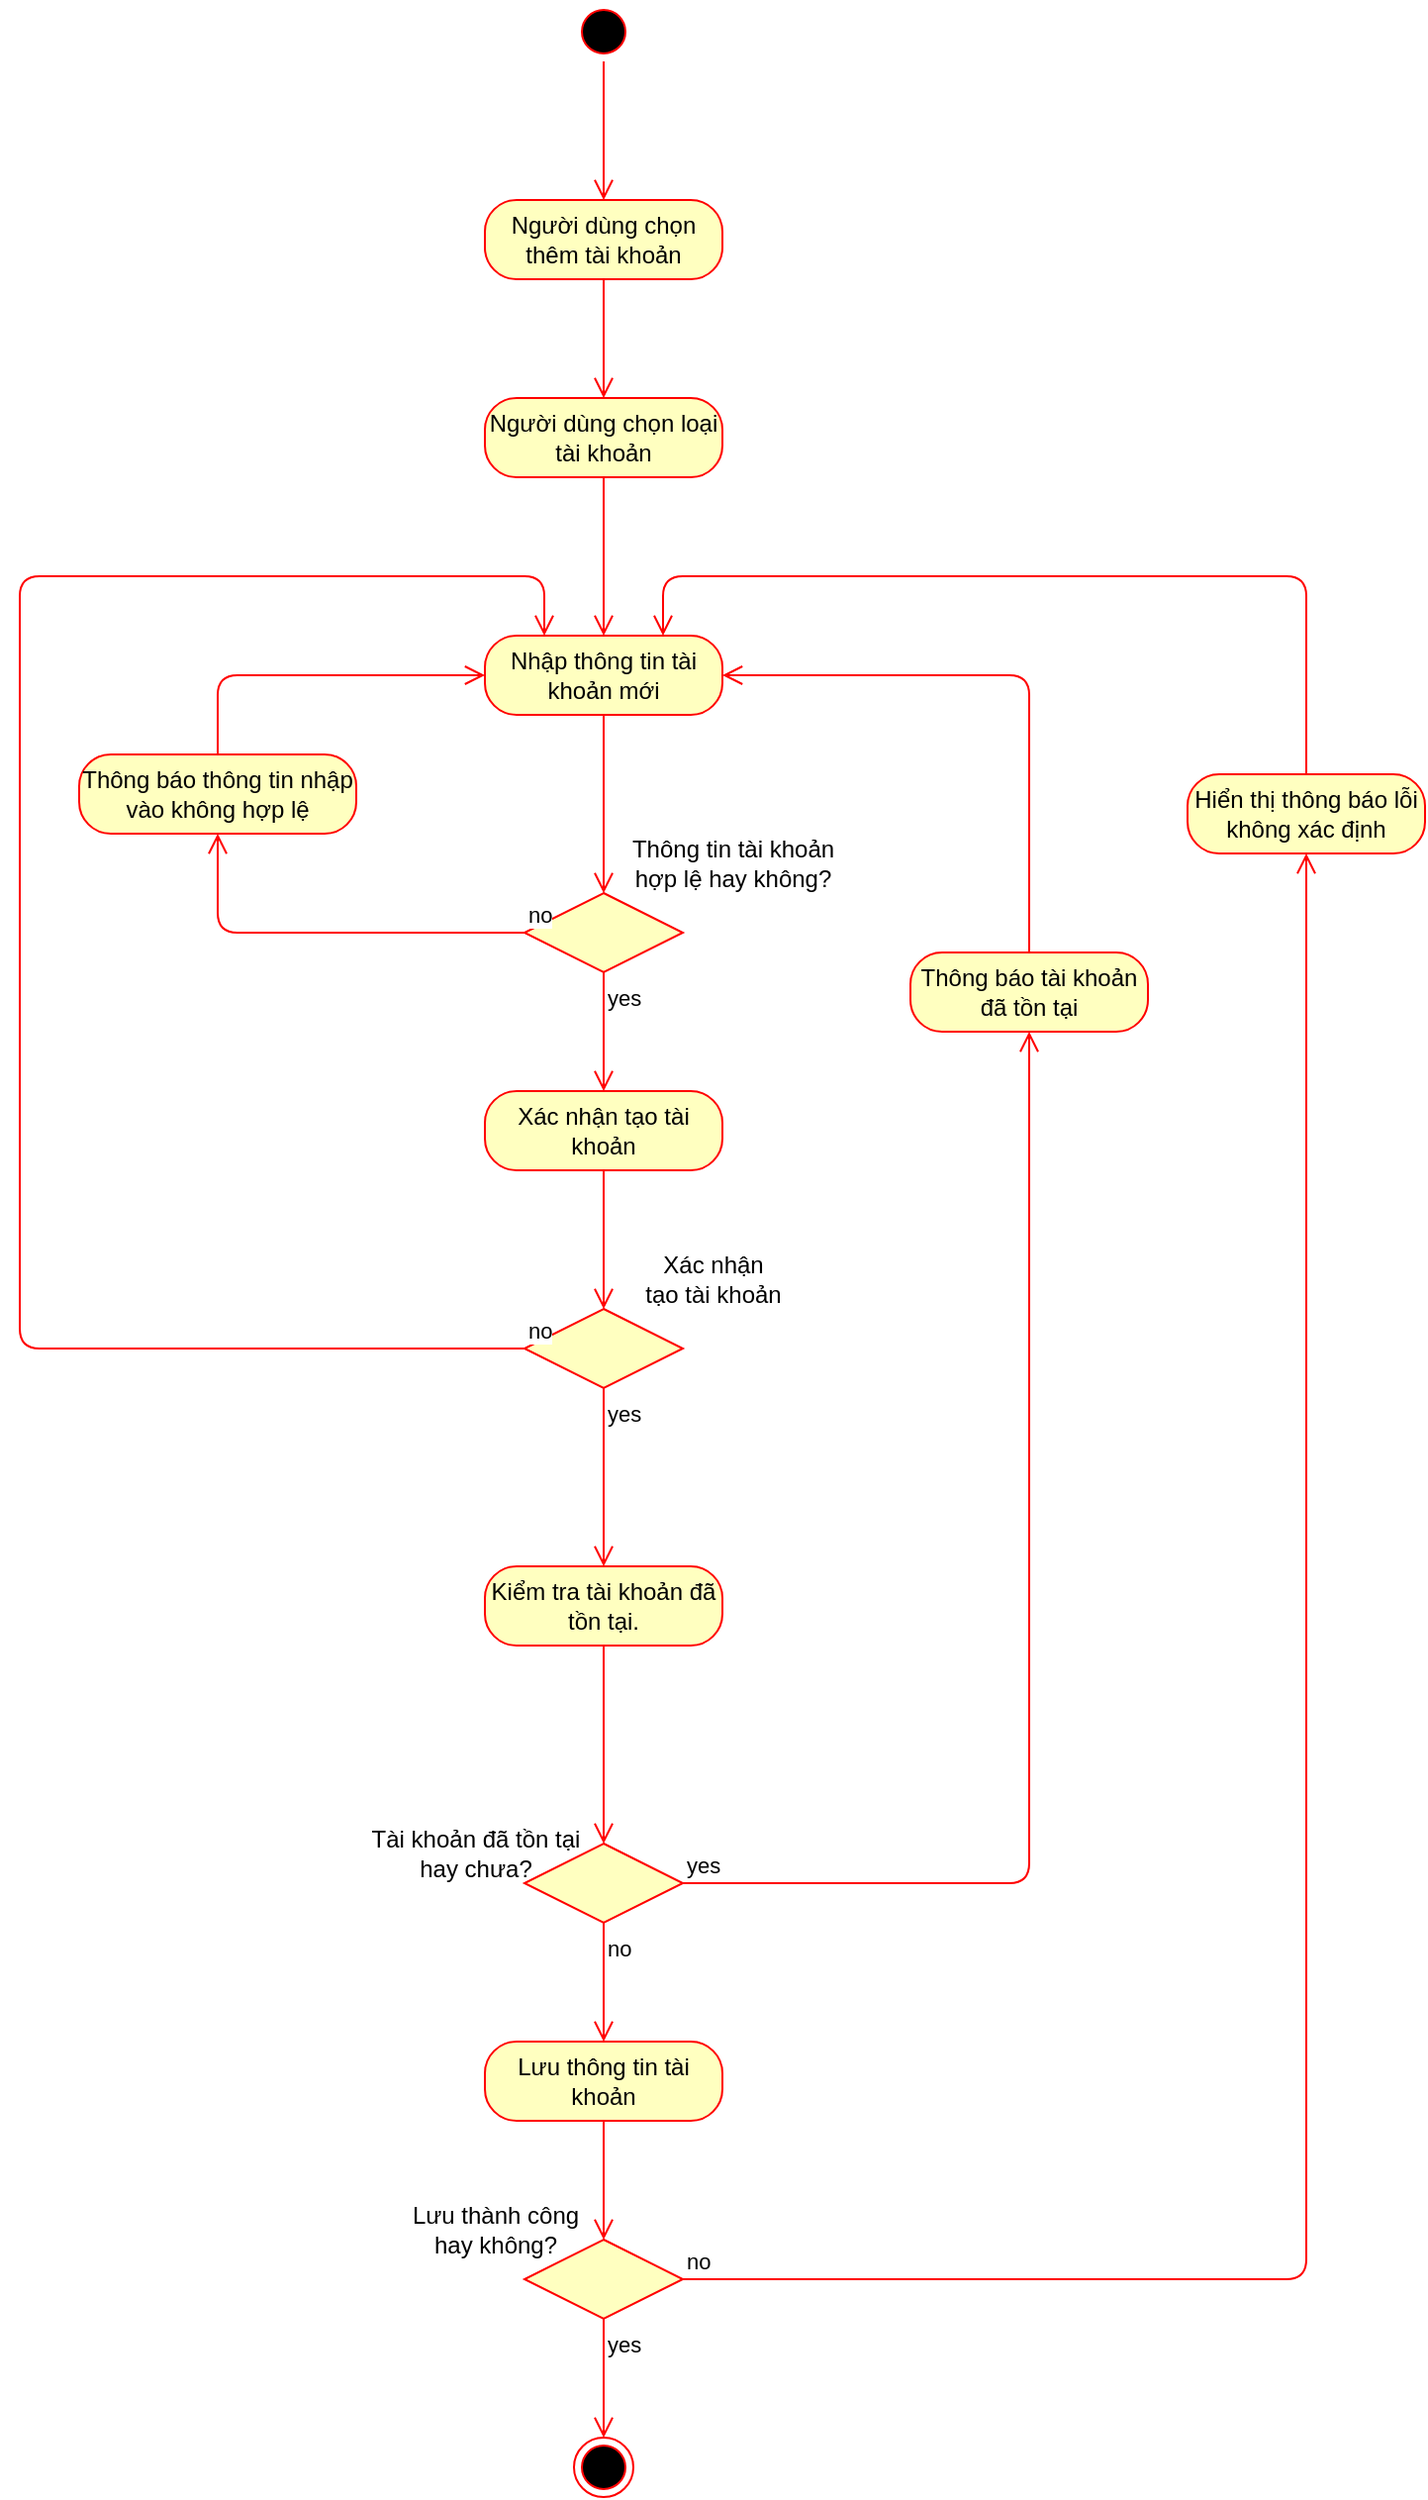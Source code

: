 <mxfile version="13.9.8" type="github">
  <diagram id="-hHKwc8TE8wEk4itMou8" name="Page-1">
    <mxGraphModel dx="942" dy="525" grid="1" gridSize="10" guides="1" tooltips="1" connect="1" arrows="1" fold="1" page="1" pageScale="1" pageWidth="850" pageHeight="1100" math="0" shadow="0">
      <root>
        <mxCell id="0" />
        <mxCell id="1" parent="0" />
        <mxCell id="u_T7zBw5QUFRuD9IZm7b-1" value="" style="ellipse;html=1;shape=startState;fillColor=#000000;strokeColor=#ff0000;" vertex="1" parent="1">
          <mxGeometry x="390" y="10" width="30" height="30" as="geometry" />
        </mxCell>
        <mxCell id="u_T7zBw5QUFRuD9IZm7b-2" value="" style="edgeStyle=orthogonalEdgeStyle;html=1;verticalAlign=bottom;endArrow=open;endSize=8;strokeColor=#ff0000;" edge="1" source="u_T7zBw5QUFRuD9IZm7b-1" parent="1" target="u_T7zBw5QUFRuD9IZm7b-3">
          <mxGeometry relative="1" as="geometry">
            <mxPoint x="405" y="230" as="targetPoint" />
          </mxGeometry>
        </mxCell>
        <mxCell id="u_T7zBw5QUFRuD9IZm7b-3" value="Người dùng chọn thêm tài khoản" style="rounded=1;whiteSpace=wrap;html=1;arcSize=40;fontColor=#000000;fillColor=#ffffc0;strokeColor=#ff0000;" vertex="1" parent="1">
          <mxGeometry x="345" y="110" width="120" height="40" as="geometry" />
        </mxCell>
        <mxCell id="u_T7zBw5QUFRuD9IZm7b-4" value="" style="edgeStyle=orthogonalEdgeStyle;html=1;verticalAlign=bottom;endArrow=open;endSize=8;strokeColor=#ff0000;" edge="1" source="u_T7zBw5QUFRuD9IZm7b-3" parent="1" target="u_T7zBw5QUFRuD9IZm7b-16">
          <mxGeometry relative="1" as="geometry">
            <mxPoint x="404.72" y="325" as="targetPoint" />
          </mxGeometry>
        </mxCell>
        <mxCell id="u_T7zBw5QUFRuD9IZm7b-7" value="Nhập thông tin tài khoản mới" style="rounded=1;whiteSpace=wrap;html=1;arcSize=40;fontColor=#000000;fillColor=#ffffc0;strokeColor=#ff0000;" vertex="1" parent="1">
          <mxGeometry x="345" y="330" width="120" height="40" as="geometry" />
        </mxCell>
        <mxCell id="u_T7zBw5QUFRuD9IZm7b-8" value="" style="edgeStyle=orthogonalEdgeStyle;html=1;verticalAlign=bottom;endArrow=open;endSize=8;strokeColor=#ff0000;entryX=0.5;entryY=0;entryDx=0;entryDy=0;" edge="1" source="u_T7zBw5QUFRuD9IZm7b-7" parent="1" target="u_T7zBw5QUFRuD9IZm7b-9">
          <mxGeometry relative="1" as="geometry">
            <mxPoint x="405" y="440" as="targetPoint" />
          </mxGeometry>
        </mxCell>
        <mxCell id="u_T7zBw5QUFRuD9IZm7b-9" value="" style="rhombus;whiteSpace=wrap;html=1;fillColor=#ffffc0;strokeColor=#ff0000;" vertex="1" parent="1">
          <mxGeometry x="365" y="460" width="80" height="40" as="geometry" />
        </mxCell>
        <mxCell id="u_T7zBw5QUFRuD9IZm7b-10" value="no" style="edgeStyle=orthogonalEdgeStyle;html=1;align=left;verticalAlign=bottom;endArrow=open;endSize=8;strokeColor=#ff0000;entryX=0.5;entryY=1;entryDx=0;entryDy=0;" edge="1" source="u_T7zBw5QUFRuD9IZm7b-9" parent="1" target="u_T7zBw5QUFRuD9IZm7b-13">
          <mxGeometry x="-1" relative="1" as="geometry">
            <mxPoint x="200" y="460" as="targetPoint" />
            <mxPoint x="340" y="480" as="sourcePoint" />
          </mxGeometry>
        </mxCell>
        <mxCell id="u_T7zBw5QUFRuD9IZm7b-11" value="yes" style="edgeStyle=orthogonalEdgeStyle;html=1;align=left;verticalAlign=top;endArrow=open;endSize=8;strokeColor=#ff0000;" edge="1" source="u_T7zBw5QUFRuD9IZm7b-9" parent="1" target="u_T7zBw5QUFRuD9IZm7b-35">
          <mxGeometry x="-1" relative="1" as="geometry">
            <mxPoint x="405" y="580" as="targetPoint" />
          </mxGeometry>
        </mxCell>
        <mxCell id="u_T7zBw5QUFRuD9IZm7b-12" value="&lt;span&gt;Thông tin tài khoản &lt;br&gt;hợp lệ hay không?&lt;/span&gt;" style="text;html=1;align=center;verticalAlign=middle;resizable=0;points=[];autosize=1;" vertex="1" parent="1">
          <mxGeometry x="410" y="430" width="120" height="30" as="geometry" />
        </mxCell>
        <mxCell id="u_T7zBw5QUFRuD9IZm7b-13" value="Thông báo thông tin nhập vào không hợp lệ" style="rounded=1;whiteSpace=wrap;html=1;arcSize=40;fontColor=#000000;fillColor=#ffffc0;strokeColor=#ff0000;" vertex="1" parent="1">
          <mxGeometry x="140" y="390" width="140" height="40" as="geometry" />
        </mxCell>
        <mxCell id="u_T7zBw5QUFRuD9IZm7b-14" value="" style="edgeStyle=orthogonalEdgeStyle;html=1;verticalAlign=bottom;endArrow=open;endSize=8;strokeColor=#ff0000;entryX=0;entryY=0.5;entryDx=0;entryDy=0;exitX=0.5;exitY=0;exitDx=0;exitDy=0;" edge="1" source="u_T7zBw5QUFRuD9IZm7b-13" parent="1" target="u_T7zBw5QUFRuD9IZm7b-7">
          <mxGeometry relative="1" as="geometry">
            <mxPoint x="180" y="430" as="targetPoint" />
            <Array as="points">
              <mxPoint x="210" y="350" />
            </Array>
          </mxGeometry>
        </mxCell>
        <mxCell id="u_T7zBw5QUFRuD9IZm7b-16" value="Người dùng chọn loại tài khoản" style="rounded=1;whiteSpace=wrap;html=1;arcSize=40;fontColor=#000000;fillColor=#ffffc0;strokeColor=#ff0000;" vertex="1" parent="1">
          <mxGeometry x="345" y="210" width="120" height="40" as="geometry" />
        </mxCell>
        <mxCell id="u_T7zBw5QUFRuD9IZm7b-17" value="" style="edgeStyle=orthogonalEdgeStyle;html=1;verticalAlign=bottom;endArrow=open;endSize=8;strokeColor=#ff0000;entryX=0.5;entryY=0;entryDx=0;entryDy=0;" edge="1" source="u_T7zBw5QUFRuD9IZm7b-16" parent="1" target="u_T7zBw5QUFRuD9IZm7b-7">
          <mxGeometry relative="1" as="geometry">
            <mxPoint x="240" y="300" as="targetPoint" />
          </mxGeometry>
        </mxCell>
        <mxCell id="u_T7zBw5QUFRuD9IZm7b-18" value="Kiểm tra tài khoản đã tồn tại." style="rounded=1;whiteSpace=wrap;html=1;arcSize=40;fontColor=#000000;fillColor=#ffffc0;strokeColor=#ff0000;" vertex="1" parent="1">
          <mxGeometry x="345" y="800" width="120" height="40" as="geometry" />
        </mxCell>
        <mxCell id="u_T7zBw5QUFRuD9IZm7b-19" value="" style="edgeStyle=orthogonalEdgeStyle;html=1;verticalAlign=bottom;endArrow=open;endSize=8;strokeColor=#ff0000;" edge="1" source="u_T7zBw5QUFRuD9IZm7b-18" parent="1" target="u_T7zBw5QUFRuD9IZm7b-20">
          <mxGeometry relative="1" as="geometry">
            <mxPoint x="405" y="930" as="targetPoint" />
          </mxGeometry>
        </mxCell>
        <mxCell id="u_T7zBw5QUFRuD9IZm7b-20" value="" style="rhombus;whiteSpace=wrap;html=1;fillColor=#ffffc0;strokeColor=#ff0000;" vertex="1" parent="1">
          <mxGeometry x="365" y="940" width="80" height="40" as="geometry" />
        </mxCell>
        <mxCell id="u_T7zBw5QUFRuD9IZm7b-21" value="yes" style="edgeStyle=orthogonalEdgeStyle;html=1;align=left;verticalAlign=bottom;endArrow=open;endSize=8;strokeColor=#ff0000;" edge="1" source="u_T7zBw5QUFRuD9IZm7b-20" parent="1" target="u_T7zBw5QUFRuD9IZm7b-24">
          <mxGeometry x="-1" relative="1" as="geometry">
            <mxPoint x="640" y="480" as="targetPoint" />
          </mxGeometry>
        </mxCell>
        <mxCell id="u_T7zBw5QUFRuD9IZm7b-22" value="no" style="edgeStyle=orthogonalEdgeStyle;html=1;align=left;verticalAlign=top;endArrow=open;endSize=8;strokeColor=#ff0000;" edge="1" source="u_T7zBw5QUFRuD9IZm7b-20" parent="1" target="u_T7zBw5QUFRuD9IZm7b-26">
          <mxGeometry x="-1" relative="1" as="geometry">
            <mxPoint x="405" y="1070" as="targetPoint" />
          </mxGeometry>
        </mxCell>
        <mxCell id="u_T7zBw5QUFRuD9IZm7b-23" value="Tài khoản đã tồn tại&lt;br&gt;hay chưa?" style="text;html=1;align=center;verticalAlign=middle;resizable=0;points=[];autosize=1;" vertex="1" parent="1">
          <mxGeometry x="280" y="930" width="120" height="30" as="geometry" />
        </mxCell>
        <mxCell id="u_T7zBw5QUFRuD9IZm7b-24" value="Thông báo tài khoản đã tồn tại" style="rounded=1;whiteSpace=wrap;html=1;arcSize=40;fontColor=#000000;fillColor=#ffffc0;strokeColor=#ff0000;" vertex="1" parent="1">
          <mxGeometry x="560" y="490" width="120" height="40" as="geometry" />
        </mxCell>
        <mxCell id="u_T7zBw5QUFRuD9IZm7b-25" value="" style="edgeStyle=orthogonalEdgeStyle;html=1;verticalAlign=bottom;endArrow=open;endSize=8;strokeColor=#ff0000;entryX=1;entryY=0.5;entryDx=0;entryDy=0;" edge="1" source="u_T7zBw5QUFRuD9IZm7b-24" parent="1" target="u_T7zBw5QUFRuD9IZm7b-7">
          <mxGeometry relative="1" as="geometry">
            <mxPoint x="660" y="470" as="targetPoint" />
            <Array as="points">
              <mxPoint x="620" y="350" />
            </Array>
          </mxGeometry>
        </mxCell>
        <mxCell id="u_T7zBw5QUFRuD9IZm7b-26" value="Lưu thông tin tài khoản" style="rounded=1;whiteSpace=wrap;html=1;arcSize=40;fontColor=#000000;fillColor=#ffffc0;strokeColor=#ff0000;" vertex="1" parent="1">
          <mxGeometry x="345" y="1040" width="120" height="40" as="geometry" />
        </mxCell>
        <mxCell id="u_T7zBw5QUFRuD9IZm7b-27" value="" style="edgeStyle=orthogonalEdgeStyle;html=1;verticalAlign=bottom;endArrow=open;endSize=8;strokeColor=#ff0000;entryX=0.5;entryY=0;entryDx=0;entryDy=0;" edge="1" source="u_T7zBw5QUFRuD9IZm7b-26" parent="1" target="u_T7zBw5QUFRuD9IZm7b-28">
          <mxGeometry relative="1" as="geometry">
            <mxPoint x="405" y="1120" as="targetPoint" />
          </mxGeometry>
        </mxCell>
        <mxCell id="u_T7zBw5QUFRuD9IZm7b-28" value="" style="rhombus;whiteSpace=wrap;html=1;fillColor=#ffffc0;strokeColor=#ff0000;" vertex="1" parent="1">
          <mxGeometry x="365" y="1140" width="80" height="40" as="geometry" />
        </mxCell>
        <mxCell id="u_T7zBw5QUFRuD9IZm7b-29" value="no" style="edgeStyle=orthogonalEdgeStyle;html=1;align=left;verticalAlign=bottom;endArrow=open;endSize=8;strokeColor=#ff0000;entryX=0.5;entryY=1;entryDx=0;entryDy=0;" edge="1" source="u_T7zBw5QUFRuD9IZm7b-28" parent="1" target="u_T7zBw5QUFRuD9IZm7b-32">
          <mxGeometry x="-1" relative="1" as="geometry">
            <mxPoint x="720" y="460" as="targetPoint" />
          </mxGeometry>
        </mxCell>
        <mxCell id="u_T7zBw5QUFRuD9IZm7b-30" value="yes" style="edgeStyle=orthogonalEdgeStyle;html=1;align=left;verticalAlign=top;endArrow=open;endSize=8;strokeColor=#ff0000;" edge="1" source="u_T7zBw5QUFRuD9IZm7b-28" parent="1" target="u_T7zBw5QUFRuD9IZm7b-34">
          <mxGeometry x="-1" relative="1" as="geometry">
            <mxPoint x="405" y="1250" as="targetPoint" />
          </mxGeometry>
        </mxCell>
        <mxCell id="u_T7zBw5QUFRuD9IZm7b-31" value="Lưu thành công&lt;br&gt;hay không?" style="text;html=1;align=center;verticalAlign=middle;resizable=0;points=[];autosize=1;" vertex="1" parent="1">
          <mxGeometry x="300" y="1120" width="100" height="30" as="geometry" />
        </mxCell>
        <mxCell id="u_T7zBw5QUFRuD9IZm7b-32" value="Hiển thị thông báo lỗi không xác định" style="rounded=1;whiteSpace=wrap;html=1;arcSize=40;fontColor=#000000;fillColor=#ffffc0;strokeColor=#ff0000;" vertex="1" parent="1">
          <mxGeometry x="700" y="400" width="120" height="40" as="geometry" />
        </mxCell>
        <mxCell id="u_T7zBw5QUFRuD9IZm7b-33" value="" style="edgeStyle=orthogonalEdgeStyle;html=1;verticalAlign=bottom;endArrow=open;endSize=8;strokeColor=#ff0000;entryX=0.75;entryY=0;entryDx=0;entryDy=0;exitX=0.5;exitY=0;exitDx=0;exitDy=0;" edge="1" source="u_T7zBw5QUFRuD9IZm7b-32" parent="1" target="u_T7zBw5QUFRuD9IZm7b-7">
          <mxGeometry relative="1" as="geometry">
            <mxPoint x="740" y="190" as="targetPoint" />
            <Array as="points">
              <mxPoint x="760" y="300" />
              <mxPoint x="435" y="300" />
            </Array>
          </mxGeometry>
        </mxCell>
        <mxCell id="u_T7zBw5QUFRuD9IZm7b-34" value="" style="ellipse;html=1;shape=endState;fillColor=#000000;strokeColor=#ff0000;" vertex="1" parent="1">
          <mxGeometry x="390" y="1240" width="30" height="30" as="geometry" />
        </mxCell>
        <mxCell id="u_T7zBw5QUFRuD9IZm7b-35" value="Xác nhận tạo tài khoản" style="rounded=1;whiteSpace=wrap;html=1;arcSize=40;fontColor=#000000;fillColor=#ffffc0;strokeColor=#ff0000;" vertex="1" parent="1">
          <mxGeometry x="345" y="560" width="120" height="40" as="geometry" />
        </mxCell>
        <mxCell id="u_T7zBw5QUFRuD9IZm7b-36" value="" style="edgeStyle=orthogonalEdgeStyle;html=1;verticalAlign=bottom;endArrow=open;endSize=8;strokeColor=#ff0000;entryX=0.5;entryY=0;entryDx=0;entryDy=0;" edge="1" source="u_T7zBw5QUFRuD9IZm7b-35" parent="1" target="u_T7zBw5QUFRuD9IZm7b-37">
          <mxGeometry relative="1" as="geometry">
            <mxPoint x="405" y="640" as="targetPoint" />
          </mxGeometry>
        </mxCell>
        <mxCell id="u_T7zBw5QUFRuD9IZm7b-37" value="" style="rhombus;whiteSpace=wrap;html=1;fillColor=#ffffc0;strokeColor=#ff0000;" vertex="1" parent="1">
          <mxGeometry x="365" y="670" width="80" height="40" as="geometry" />
        </mxCell>
        <mxCell id="u_T7zBw5QUFRuD9IZm7b-38" value="no" style="edgeStyle=orthogonalEdgeStyle;html=1;align=left;verticalAlign=bottom;endArrow=open;endSize=8;strokeColor=#ff0000;entryX=0.25;entryY=0;entryDx=0;entryDy=0;" edge="1" source="u_T7zBw5QUFRuD9IZm7b-37" parent="1" target="u_T7zBw5QUFRuD9IZm7b-7">
          <mxGeometry x="-1" relative="1" as="geometry">
            <mxPoint x="130" y="300" as="targetPoint" />
            <Array as="points">
              <mxPoint x="110" y="690" />
              <mxPoint x="110" y="300" />
              <mxPoint x="375" y="300" />
            </Array>
          </mxGeometry>
        </mxCell>
        <mxCell id="u_T7zBw5QUFRuD9IZm7b-39" value="yes" style="edgeStyle=orthogonalEdgeStyle;html=1;align=left;verticalAlign=top;endArrow=open;endSize=8;strokeColor=#ff0000;entryX=0.5;entryY=0;entryDx=0;entryDy=0;" edge="1" source="u_T7zBw5QUFRuD9IZm7b-37" parent="1" target="u_T7zBw5QUFRuD9IZm7b-18">
          <mxGeometry x="-1" relative="1" as="geometry">
            <mxPoint x="385" y="770" as="targetPoint" />
          </mxGeometry>
        </mxCell>
        <mxCell id="u_T7zBw5QUFRuD9IZm7b-40" value="Xác nhận&lt;br&gt;tạo tài khoản" style="text;html=1;align=center;verticalAlign=middle;resizable=0;points=[];autosize=1;" vertex="1" parent="1">
          <mxGeometry x="420" y="640" width="80" height="30" as="geometry" />
        </mxCell>
      </root>
    </mxGraphModel>
  </diagram>
</mxfile>
